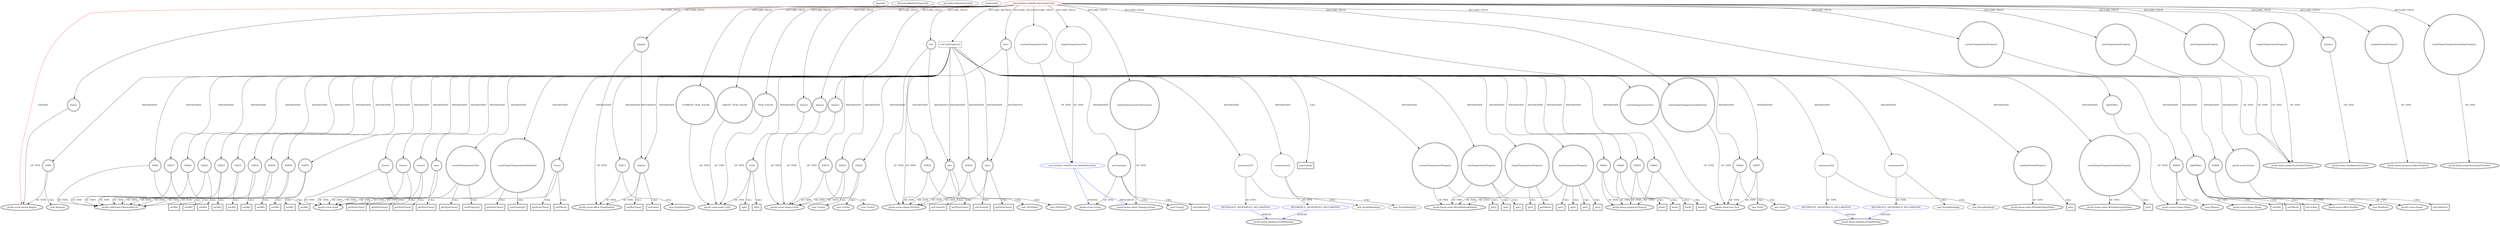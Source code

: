 digraph {
baseInfo[graphId=992,category="extension_graph",isAnonymous=false,possibleRelation=true]
frameworkRelatedTypesInfo[0="javafx.scene.layout.Region"]
possibleCollaborationsInfo[0="992~CLIENT_METHOD_DECLARATION-INSTANTIATION-~javafx.scene.layout.Region ~javafx.beans.binding.StringBinding ~false~true",1="992~CLIENT_METHOD_DECLARATION-INSTANTIATION-~javafx.scene.layout.Region ~javafx.beans.binding.DoubleBinding ~false~true",2="992~FIELD_DECLARATION-FIELD_DECLARATION-~javafx.scene.layout.Region ~javafx.scene.Group javafx.beans.value.ChangeListener ~false~false"]
locationInfo[projectName="MrLoNee-RadialFx",filePath="/MrLoNee-RadialFx/RadialFx-master/src/com/mrlonee/radialfx/thermostat/Nest.java",contextSignature="Nest",graphId="992"]
0[label="com.mrlonee.radialfx.thermostat.Nest",vertexType="ROOT_CLIENT_CLASS_DECLARATION",isFrameworkType=false,color=red]
1[label="javafx.scene.layout.Region",vertexType="FRAMEWORK_CLASS_TYPE",isFrameworkType=true,peripheries=2]
2[label="CURRENT_TICK_COLOR",vertexType="FIELD_DECLARATION",isFrameworkType=true,peripheries=2,shape=circle]
3[label="javafx.scene.paint.Color",vertexType="FRAMEWORK_CLASS_TYPE",isFrameworkType=true,peripheries=2]
4[label="TARGET_TICK_COLOR",vertexType="FIELD_DECLARATION",isFrameworkType=true,peripheries=2,shape=circle]
6[label="TICK_COLOR",vertexType="FIELD_DECLARATION",isFrameworkType=true,peripheries=2,shape=circle]
8[label="currentTemperatureProperty",vertexType="FIELD_DECLARATION",isFrameworkType=true,peripheries=2,shape=circle]
9[label="javafx.beans.property.DoubleProperty",vertexType="FRAMEWORK_CLASS_TYPE",isFrameworkType=true,peripheries=2]
10[label="currentTemperatureText",vertexType="FIELD_DECLARATION",isFrameworkType=true,peripheries=2,shape=circle]
11[label="javafx.scene.text.Text",vertexType="FRAMEWORK_CLASS_TYPE",isFrameworkType=true,peripheries=2]
12[label="currentTemperatureTick",vertexType="FIELD_DECLARATION",isFrameworkType=false,shape=circle]
13[label="com.mrlonee.radialfx.core.RadialMenuItem",vertexType="REFERENCE_CLIENT_CLASS_DECLARATION",isFrameworkType=false,color=blue]
14[label="javafx.scene.Group",vertexType="FRAMEWORK_CLASS_TYPE",isFrameworkType=true,peripheries=2]
15[label="javafx.beans.value.ChangeListener",vertexType="FRAMEWORK_INTERFACE_TYPE",isFrameworkType=true,peripheries=2]
16[label="frame",vertexType="FIELD_DECLARATION",isFrameworkType=true,peripheries=2,shape=circle]
18[label="frame1",vertexType="FIELD_DECLARATION",isFrameworkType=true,peripheries=2,shape=circle]
19[label="javafx.scene.shape.Circle",vertexType="FRAMEWORK_CLASS_TYPE",isFrameworkType=true,peripheries=2]
20[label="frame2",vertexType="FIELD_DECLARATION",isFrameworkType=true,peripheries=2,shape=circle]
22[label="frame3",vertexType="FIELD_DECLARATION",isFrameworkType=true,peripheries=2,shape=circle]
24[label="lightEffect",vertexType="FIELD_DECLARATION",isFrameworkType=true,peripheries=2,shape=circle]
25[label="javafx.scene.shape.Ellipse",vertexType="FRAMEWORK_CLASS_TYPE",isFrameworkType=true,peripheries=2]
26[label="line",vertexType="FIELD_DECLARATION",isFrameworkType=true,peripheries=2,shape=circle]
27[label="javafx.scene.shape.SVGPath",vertexType="FRAMEWORK_CLASS_TYPE",isFrameworkType=true,peripheries=2]
28[label="line1",vertexType="FIELD_DECLARATION",isFrameworkType=true,peripheries=2,shape=circle]
30[label="listener",vertexType="FIELD_DECLARATION",isFrameworkType=true,peripheries=2,shape=circle]
31[label="javafx.beans.InvalidationListener",vertexType="FRAMEWORK_INTERFACE_TYPE",isFrameworkType=true,peripheries=2]
32[label="maxTemperatureProperty",vertexType="FIELD_DECLARATION",isFrameworkType=true,peripheries=2,shape=circle]
34[label="minTemperatureProperty",vertexType="FIELD_DECLARATION",isFrameworkType=true,peripheries=2,shape=circle]
36[label="numberFormatProperty",vertexType="FIELD_DECLARATION",isFrameworkType=true,peripheries=2,shape=circle]
37[label="javafx.beans.property.ObjectProperty",vertexType="FRAMEWORK_CLASS_TYPE",isFrameworkType=true,peripheries=2]
38[label="reachTargetTemperatureDelayProperty",vertexType="FIELD_DECLARATION",isFrameworkType=true,peripheries=2,shape=circle]
39[label="javafx.beans.property.IntegerProperty",vertexType="FRAMEWORK_CLASS_TYPE",isFrameworkType=true,peripheries=2]
40[label="reachTargetTemperatureDelayText",vertexType="FIELD_DECLARATION",isFrameworkType=true,peripheries=2,shape=circle]
42[label="shadow",vertexType="FIELD_DECLARATION",isFrameworkType=true,peripheries=2,shape=circle]
43[label="javafx.scene.effect.DropShadow",vertexType="FRAMEWORK_CLASS_TYPE",isFrameworkType=true,peripheries=2]
44[label="targetTemperatureProperty",vertexType="FIELD_DECLARATION",isFrameworkType=true,peripheries=2,shape=circle]
46[label="targetTemperatureTick",vertexType="FIELD_DECLARATION",isFrameworkType=false,shape=circle]
48[label="targetTemperatureTickListener",vertexType="FIELD_DECLARATION",isFrameworkType=true,peripheries=2,shape=circle]
90[label="void initGraphcis()",vertexType="CLIENT_METHOD_DECLARATION",isFrameworkType=false,shape=box]
92[label="VAR8",vertexType="VARIABLE_EXPRESION",isFrameworkType=true,peripheries=2,shape=circle]
91[label="new Region()",vertexType="CONSTRUCTOR_CALL",isFrameworkType=true,peripheries=2]
94[label="VAR9",vertexType="VARIABLE_EXPRESION",isFrameworkType=true,peripheries=2,shape=circle]
96[label="javafx.collections.ObservableList",vertexType="FRAMEWORK_INTERFACE_TYPE",isFrameworkType=true,peripheries=2]
95[label="setAll()",vertexType="INSIDE_CALL",isFrameworkType=true,peripheries=2,shape=box]
97[label="frame",vertexType="VARIABLE_EXPRESION",isFrameworkType=true,peripheries=2,shape=circle]
99[label="javafx.scene.Node",vertexType="FRAMEWORK_CLASS_TYPE",isFrameworkType=true,peripheries=2]
98[label="getStyleClass()",vertexType="INSIDE_CALL",isFrameworkType=true,peripheries=2,shape=box]
101[label="VAR11",vertexType="VARIABLE_EXPRESION",isFrameworkType=true,peripheries=2,shape=circle]
100[label="new DropShadow()",vertexType="CONSTRUCTOR_CALL",isFrameworkType=true,peripheries=2]
103[label="shadow",vertexType="VARIABLE_EXPRESION",isFrameworkType=true,peripheries=2,shape=circle]
104[label="setBlurType()",vertexType="INSIDE_CALL",isFrameworkType=true,peripheries=2,shape=box]
107[label="setColor()",vertexType="INSIDE_CALL",isFrameworkType=true,peripheries=2,shape=box]
108[label="Color",vertexType="VARIABLE_EXPRESION",isFrameworkType=true,peripheries=2,shape=circle]
109[label="rgb()",vertexType="INSIDE_CALL",isFrameworkType=true,peripheries=2,shape=box]
112[label="setEffect()",vertexType="INSIDE_CALL",isFrameworkType=true,peripheries=2,shape=box]
114[label="VAR16",vertexType="VARIABLE_EXPRESION",isFrameworkType=true,peripheries=2,shape=circle]
113[label="new Circle()",vertexType="CONSTRUCTOR_CALL",isFrameworkType=true,peripheries=2]
116[label="VAR17",vertexType="VARIABLE_EXPRESION",isFrameworkType=true,peripheries=2,shape=circle]
117[label="setAll()",vertexType="INSIDE_CALL",isFrameworkType=true,peripheries=2,shape=box]
119[label="frame1",vertexType="VARIABLE_EXPRESION",isFrameworkType=true,peripheries=2,shape=circle]
120[label="getStyleClass()",vertexType="INSIDE_CALL",isFrameworkType=true,peripheries=2,shape=box]
123[label="VAR19",vertexType="VARIABLE_EXPRESION",isFrameworkType=true,peripheries=2,shape=circle]
122[label="new Circle()",vertexType="CONSTRUCTOR_CALL",isFrameworkType=true,peripheries=2]
125[label="VAR20",vertexType="VARIABLE_EXPRESION",isFrameworkType=true,peripheries=2,shape=circle]
126[label="setAll()",vertexType="INSIDE_CALL",isFrameworkType=true,peripheries=2,shape=box]
128[label="frame2",vertexType="VARIABLE_EXPRESION",isFrameworkType=true,peripheries=2,shape=circle]
129[label="getStyleClass()",vertexType="INSIDE_CALL",isFrameworkType=true,peripheries=2,shape=box]
132[label="VAR22",vertexType="VARIABLE_EXPRESION",isFrameworkType=true,peripheries=2,shape=circle]
131[label="new Circle()",vertexType="CONSTRUCTOR_CALL",isFrameworkType=true,peripheries=2]
134[label="VAR23",vertexType="VARIABLE_EXPRESION",isFrameworkType=true,peripheries=2,shape=circle]
135[label="setAll()",vertexType="INSIDE_CALL",isFrameworkType=true,peripheries=2,shape=box]
137[label="frame3",vertexType="VARIABLE_EXPRESION",isFrameworkType=true,peripheries=2,shape=circle]
138[label="getStyleClass()",vertexType="INSIDE_CALL",isFrameworkType=true,peripheries=2,shape=box]
141[label="VAR25",vertexType="VARIABLE_EXPRESION",isFrameworkType=true,peripheries=2,shape=circle]
140[label="new SVGPath()",vertexType="CONSTRUCTOR_CALL",isFrameworkType=true,peripheries=2]
143[label="line",vertexType="VARIABLE_EXPRESION",isFrameworkType=true,peripheries=2,shape=circle]
144[label="setContent()",vertexType="INSIDE_CALL",isFrameworkType=true,peripheries=2,shape=box]
146[label="VAR27",vertexType="VARIABLE_EXPRESION",isFrameworkType=true,peripheries=2,shape=circle]
147[label="setAll()",vertexType="INSIDE_CALL",isFrameworkType=true,peripheries=2,shape=box]
150[label="getStyleClass()",vertexType="INSIDE_CALL",isFrameworkType=true,peripheries=2,shape=box]
152[label="VAR29",vertexType="VARIABLE_EXPRESION",isFrameworkType=true,peripheries=2,shape=circle]
151[label="new SVGPath()",vertexType="CONSTRUCTOR_CALL",isFrameworkType=true,peripheries=2]
154[label="line1",vertexType="VARIABLE_EXPRESION",isFrameworkType=true,peripheries=2,shape=circle]
155[label="setContent()",vertexType="INSIDE_CALL",isFrameworkType=true,peripheries=2,shape=box]
157[label="VAR31",vertexType="VARIABLE_EXPRESION",isFrameworkType=true,peripheries=2,shape=circle]
158[label="setAll()",vertexType="INSIDE_CALL",isFrameworkType=true,peripheries=2,shape=box]
161[label="getStyleClass()",vertexType="INSIDE_CALL",isFrameworkType=true,peripheries=2,shape=box]
163[label="arcContainer",vertexType="VARIABLE_EXPRESION",isFrameworkType=true,peripheries=2,shape=circle]
162[label="new Group()",vertexType="CONSTRUCTOR_CALL",isFrameworkType=true,peripheries=2]
165[label="VAR34",vertexType="VARIABLE_EXPRESION",isFrameworkType=true,peripheries=2,shape=circle]
166[label="setAll()",vertexType="INSIDE_CALL",isFrameworkType=true,peripheries=2,shape=box]
168[label="item",vertexType="VARIABLE_EXPRESION",isFrameworkType=true,peripheries=2,shape=circle]
169[label="getStyleClass()",vertexType="INSIDE_CALL",isFrameworkType=true,peripheries=2,shape=box]
172[label="getChildren()",vertexType="INSIDE_CALL",isFrameworkType=true,peripheries=2,shape=box]
174[label="anonymous37",vertexType="VARIABLE_EXPRESION",isFrameworkType=false,shape=circle]
175[label="REFERENCE_ANONYMOUS_DECLARATION",vertexType="REFERENCE_ANONYMOUS_DECLARATION",isFrameworkType=false,color=blue]
176[label="javafx.beans.binding.DoubleBinding",vertexType="FRAMEWORK_CLASS_TYPE",isFrameworkType=true,peripheries=2]
173[label="new DoubleBinding()",vertexType="CONSTRUCTOR_CALL",isFrameworkType=false]
177[label="super.bind()",vertexType="SUPER_CALL",isFrameworkType=true,peripheries=2,shape=box]
178[label="maxTemperatureProperty",vertexType="VARIABLE_EXPRESION",isFrameworkType=true,peripheries=2,shape=circle]
180[label="javafx.beans.value.WritableDoubleValue",vertexType="FRAMEWORK_INTERFACE_TYPE",isFrameworkType=true,peripheries=2]
179[label="get()",vertexType="INSIDE_CALL",isFrameworkType=true,peripheries=2,shape=box]
181[label="currentTemperatureProperty",vertexType="VARIABLE_EXPRESION",isFrameworkType=true,peripheries=2,shape=circle]
182[label="get()",vertexType="INSIDE_CALL",isFrameworkType=true,peripheries=2,shape=box]
185[label="get()",vertexType="INSIDE_CALL",isFrameworkType=true,peripheries=2,shape=box]
186[label="minTemperatureProperty",vertexType="VARIABLE_EXPRESION",isFrameworkType=true,peripheries=2,shape=circle]
187[label="get()",vertexType="INSIDE_CALL",isFrameworkType=true,peripheries=2,shape=box]
189[label="VAR42",vertexType="VARIABLE_EXPRESION",isFrameworkType=true,peripheries=2,shape=circle]
191[label="javafx.beans.property.Property",vertexType="FRAMEWORK_INTERFACE_TYPE",isFrameworkType=true,peripheries=2]
190[label="bind()",vertexType="INSIDE_CALL",isFrameworkType=true,peripheries=2,shape=box]
193[label="anonymous43",vertexType="VARIABLE_EXPRESION",isFrameworkType=false,shape=circle]
194[label="REFERENCE_ANONYMOUS_DECLARATION",vertexType="REFERENCE_ANONYMOUS_DECLARATION",isFrameworkType=false,color=blue]
192[label="new DoubleBinding()",vertexType="CONSTRUCTOR_CALL",isFrameworkType=false]
198[label="get()",vertexType="INSIDE_CALL",isFrameworkType=true,peripheries=2,shape=box]
199[label="targetTemperatureProperty",vertexType="VARIABLE_EXPRESION",isFrameworkType=true,peripheries=2,shape=circle]
200[label="get()",vertexType="INSIDE_CALL",isFrameworkType=true,peripheries=2,shape=box]
203[label="get()",vertexType="INSIDE_CALL",isFrameworkType=true,peripheries=2,shape=box]
205[label="get()",vertexType="INSIDE_CALL",isFrameworkType=true,peripheries=2,shape=box]
206[label="VAR48",vertexType="VARIABLE_EXPRESION",isFrameworkType=true,peripheries=2,shape=circle]
207[label="bind()",vertexType="INSIDE_CALL",isFrameworkType=true,peripheries=2,shape=box]
210[label="VAR49",vertexType="VARIABLE_EXPRESION",isFrameworkType=true,peripheries=2,shape=circle]
209[label="new Text()",vertexType="CONSTRUCTOR_CALL",isFrameworkType=true,peripheries=2]
212[label="VAR50",vertexType="VARIABLE_EXPRESION",isFrameworkType=true,peripheries=2,shape=circle]
213[label="setAll()",vertexType="INSIDE_CALL",isFrameworkType=true,peripheries=2,shape=box]
215[label="currentTemperatureText",vertexType="VARIABLE_EXPRESION",isFrameworkType=true,peripheries=2,shape=circle]
216[label="getStyleClass()",vertexType="INSIDE_CALL",isFrameworkType=true,peripheries=2,shape=box]
219[label="anonymous52",vertexType="VARIABLE_EXPRESION",isFrameworkType=false,shape=circle]
220[label="REFERENCE_ANONYMOUS_DECLARATION",vertexType="REFERENCE_ANONYMOUS_DECLARATION",isFrameworkType=false,color=blue]
221[label="javafx.beans.binding.StringBinding",vertexType="FRAMEWORK_CLASS_TYPE",isFrameworkType=true,peripheries=2]
218[label="new StringBinding()",vertexType="CONSTRUCTOR_CALL",isFrameworkType=false]
223[label="numberFormatProperty",vertexType="VARIABLE_EXPRESION",isFrameworkType=true,peripheries=2,shape=circle]
225[label="javafx.beans.value.WritableObjectValue",vertexType="FRAMEWORK_INTERFACE_TYPE",isFrameworkType=true,peripheries=2]
224[label="get()",vertexType="INSIDE_CALL",isFrameworkType=true,peripheries=2,shape=box]
227[label="getValue()",vertexType="INSIDE_CALL",isFrameworkType=true,peripheries=2,shape=box]
228[label="VAR55",vertexType="VARIABLE_EXPRESION",isFrameworkType=true,peripheries=2,shape=circle]
229[label="bind()",vertexType="INSIDE_CALL",isFrameworkType=true,peripheries=2,shape=box]
232[label="textProperty()",vertexType="INSIDE_CALL",isFrameworkType=true,peripheries=2,shape=box]
234[label="VAR57",vertexType="VARIABLE_EXPRESION",isFrameworkType=true,peripheries=2,shape=circle]
233[label="new Text()",vertexType="CONSTRUCTOR_CALL",isFrameworkType=true,peripheries=2]
236[label="VAR58",vertexType="VARIABLE_EXPRESION",isFrameworkType=true,peripheries=2,shape=circle]
237[label="setAll()",vertexType="INSIDE_CALL",isFrameworkType=true,peripheries=2,shape=box]
239[label="reachTargetTemperatureDelayText",vertexType="VARIABLE_EXPRESION",isFrameworkType=true,peripheries=2,shape=circle]
240[label="getStyleClass()",vertexType="INSIDE_CALL",isFrameworkType=true,peripheries=2,shape=box]
243[label="anonymous60",vertexType="VARIABLE_EXPRESION",isFrameworkType=false,shape=circle]
244[label="REFERENCE_ANONYMOUS_DECLARATION",vertexType="REFERENCE_ANONYMOUS_DECLARATION",isFrameworkType=false,color=blue]
242[label="new StringBinding()",vertexType="CONSTRUCTOR_CALL",isFrameworkType=false]
247[label="reachTargetTemperatureDelayProperty",vertexType="VARIABLE_EXPRESION",isFrameworkType=true,peripheries=2,shape=circle]
249[label="javafx.beans.value.WritableIntegerValue",vertexType="FRAMEWORK_INTERFACE_TYPE",isFrameworkType=true,peripheries=2]
248[label="get()",vertexType="INSIDE_CALL",isFrameworkType=true,peripheries=2,shape=box]
250[label="VAR62",vertexType="VARIABLE_EXPRESION",isFrameworkType=true,peripheries=2,shape=circle]
251[label="bind()",vertexType="INSIDE_CALL",isFrameworkType=true,peripheries=2,shape=box]
254[label="textProperty()",vertexType="INSIDE_CALL",isFrameworkType=true,peripheries=2,shape=box]
256[label="VAR64",vertexType="VARIABLE_EXPRESION",isFrameworkType=true,peripheries=2,shape=circle]
255[label="new Ellipse()",vertexType="CONSTRUCTOR_CALL",isFrameworkType=true,peripheries=2]
258[label="lightEffect",vertexType="VARIABLE_EXPRESION",isFrameworkType=true,peripheries=2,shape=circle]
260[label="javafx.scene.shape.Shape",vertexType="FRAMEWORK_CLASS_TYPE",isFrameworkType=true,peripheries=2]
259[label="setFill()",vertexType="INSIDE_CALL",isFrameworkType=true,peripheries=2,shape=box]
262[label="rgb()",vertexType="INSIDE_CALL",isFrameworkType=true,peripheries=2,shape=box]
264[label="setEffect()",vertexType="INSIDE_CALL",isFrameworkType=true,peripheries=2,shape=box]
266[label="VAR68",vertexType="VARIABLE_EXPRESION",isFrameworkType=true,peripheries=2,shape=circle]
267[label="javafx.scene.effect.BoxBlur",vertexType="FRAMEWORK_CLASS_TYPE",isFrameworkType=true,peripheries=2]
265[label="new BoxBlur()",vertexType="CONSTRUCTOR_CALL",isFrameworkType=true,peripheries=2]
269[label="setCache()",vertexType="INSIDE_CALL",isFrameworkType=true,peripheries=2,shape=box]
270[label="VAR70",vertexType="VARIABLE_EXPRESION",isFrameworkType=true,peripheries=2,shape=circle]
271[label="setAll()",vertexType="INSIDE_CALL",isFrameworkType=true,peripheries=2,shape=box]
273[label="_:javafx.scene.Parent",vertexType="VARIABLE_EXPRESION",isFrameworkType=true,peripheries=2,shape=circle]
275[label="javafx.scene.Parent",vertexType="FRAMEWORK_CLASS_TYPE",isFrameworkType=true,peripheries=2]
274[label="getChildren()",vertexType="INSIDE_CALL",isFrameworkType=true,peripheries=2,shape=box]
0->1[label="EXTEND",color=red]
0->2[label="DECLARE_FIELD"]
2->3[label="OF_TYPE"]
0->4[label="DECLARE_FIELD"]
4->3[label="OF_TYPE"]
0->6[label="DECLARE_FIELD"]
6->3[label="OF_TYPE"]
0->8[label="DECLARE_FIELD"]
8->9[label="OF_TYPE"]
0->10[label="DECLARE_FIELD"]
10->11[label="OF_TYPE"]
0->12[label="DECLARE_FIELD"]
13->14[label="EXTEND",color=blue]
13->15[label="IMPLEMENT",color=blue]
12->13[label="OF_TYPE"]
0->16[label="DECLARE_FIELD"]
16->1[label="OF_TYPE"]
0->18[label="DECLARE_FIELD"]
18->19[label="OF_TYPE"]
0->20[label="DECLARE_FIELD"]
20->19[label="OF_TYPE"]
0->22[label="DECLARE_FIELD"]
22->19[label="OF_TYPE"]
0->24[label="DECLARE_FIELD"]
24->25[label="OF_TYPE"]
0->26[label="DECLARE_FIELD"]
26->27[label="OF_TYPE"]
0->28[label="DECLARE_FIELD"]
28->27[label="OF_TYPE"]
0->30[label="DECLARE_FIELD"]
30->31[label="OF_TYPE"]
0->32[label="DECLARE_FIELD"]
32->9[label="OF_TYPE"]
0->34[label="DECLARE_FIELD"]
34->9[label="OF_TYPE"]
0->36[label="DECLARE_FIELD"]
36->37[label="OF_TYPE"]
0->38[label="DECLARE_FIELD"]
38->39[label="OF_TYPE"]
0->40[label="DECLARE_FIELD"]
40->11[label="OF_TYPE"]
0->42[label="DECLARE_FIELD"]
42->43[label="OF_TYPE"]
0->44[label="DECLARE_FIELD"]
44->9[label="OF_TYPE"]
0->46[label="DECLARE_FIELD"]
46->13[label="OF_TYPE"]
0->48[label="DECLARE_FIELD"]
48->15[label="OF_TYPE"]
0->90[label="DECLARE_METHOD"]
90->92[label="INSTANTIATE"]
92->1[label="OF_TYPE"]
92->91[label="CALL"]
90->94[label="INSTANTIATE"]
94->96[label="OF_TYPE"]
94->95[label="CALL"]
90->97[label="INSTANTIATE"]
97->99[label="OF_TYPE"]
97->98[label="CALL"]
90->101[label="INSTANTIATE"]
101->43[label="OF_TYPE"]
101->100[label="CALL"]
90->103[label="INSTANTIATE"]
42->103[label="REFERENCE"]
103->43[label="OF_TYPE"]
103->104[label="CALL"]
103->107[label="CALL"]
90->108[label="INSTANTIATE"]
108->3[label="OF_TYPE"]
108->109[label="CALL"]
97->112[label="CALL"]
90->114[label="INSTANTIATE"]
114->19[label="OF_TYPE"]
114->113[label="CALL"]
90->116[label="INSTANTIATE"]
116->96[label="OF_TYPE"]
116->117[label="CALL"]
90->119[label="INSTANTIATE"]
119->99[label="OF_TYPE"]
119->120[label="CALL"]
90->123[label="INSTANTIATE"]
123->19[label="OF_TYPE"]
123->122[label="CALL"]
90->125[label="INSTANTIATE"]
125->96[label="OF_TYPE"]
125->126[label="CALL"]
90->128[label="INSTANTIATE"]
128->99[label="OF_TYPE"]
128->129[label="CALL"]
90->132[label="INSTANTIATE"]
132->19[label="OF_TYPE"]
132->131[label="CALL"]
90->134[label="INSTANTIATE"]
134->96[label="OF_TYPE"]
134->135[label="CALL"]
90->137[label="INSTANTIATE"]
137->99[label="OF_TYPE"]
137->138[label="CALL"]
90->141[label="INSTANTIATE"]
141->27[label="OF_TYPE"]
141->140[label="CALL"]
90->143[label="INSTANTIATE"]
26->143[label="REFERENCE"]
143->27[label="OF_TYPE"]
143->144[label="CALL"]
90->146[label="INSTANTIATE"]
146->96[label="OF_TYPE"]
146->147[label="CALL"]
143->150[label="CALL"]
90->152[label="INSTANTIATE"]
152->27[label="OF_TYPE"]
152->151[label="CALL"]
90->154[label="INSTANTIATE"]
28->154[label="REFERENCE"]
154->27[label="OF_TYPE"]
154->155[label="CALL"]
90->157[label="INSTANTIATE"]
157->96[label="OF_TYPE"]
157->158[label="CALL"]
154->161[label="CALL"]
90->163[label="INSTANTIATE"]
163->14[label="OF_TYPE"]
163->162[label="CALL"]
90->165[label="INSTANTIATE"]
165->96[label="OF_TYPE"]
165->166[label="CALL"]
90->168[label="INSTANTIATE"]
168->99[label="OF_TYPE"]
168->169[label="CALL"]
163->172[label="CALL"]
90->174[label="INSTANTIATE"]
175->176[label="EXTEND",color=blue]
174->175[label="OF_TYPE"]
174->173[label="CALL"]
90->177[label="CALL"]
90->178[label="INSTANTIATE"]
178->180[label="OF_TYPE"]
178->179[label="CALL"]
90->181[label="INSTANTIATE"]
181->180[label="OF_TYPE"]
181->182[label="CALL"]
178->185[label="CALL"]
90->186[label="INSTANTIATE"]
186->180[label="OF_TYPE"]
186->187[label="CALL"]
90->189[label="INSTANTIATE"]
189->191[label="OF_TYPE"]
189->190[label="CALL"]
90->193[label="INSTANTIATE"]
194->176[label="EXTEND",color=blue]
193->194[label="OF_TYPE"]
193->192[label="CALL"]
178->198[label="CALL"]
90->199[label="INSTANTIATE"]
199->180[label="OF_TYPE"]
199->200[label="CALL"]
178->203[label="CALL"]
186->205[label="CALL"]
90->206[label="INSTANTIATE"]
206->191[label="OF_TYPE"]
206->207[label="CALL"]
90->210[label="INSTANTIATE"]
210->11[label="OF_TYPE"]
210->209[label="CALL"]
90->212[label="INSTANTIATE"]
212->96[label="OF_TYPE"]
212->213[label="CALL"]
90->215[label="INSTANTIATE"]
215->99[label="OF_TYPE"]
215->216[label="CALL"]
90->219[label="INSTANTIATE"]
220->221[label="EXTEND",color=blue]
219->220[label="OF_TYPE"]
219->218[label="CALL"]
90->223[label="INSTANTIATE"]
223->225[label="OF_TYPE"]
223->224[label="CALL"]
199->227[label="CALL"]
90->228[label="INSTANTIATE"]
228->191[label="OF_TYPE"]
228->229[label="CALL"]
215->232[label="CALL"]
90->234[label="INSTANTIATE"]
234->11[label="OF_TYPE"]
234->233[label="CALL"]
90->236[label="INSTANTIATE"]
236->96[label="OF_TYPE"]
236->237[label="CALL"]
90->239[label="INSTANTIATE"]
239->99[label="OF_TYPE"]
239->240[label="CALL"]
90->243[label="INSTANTIATE"]
244->221[label="EXTEND",color=blue]
243->244[label="OF_TYPE"]
243->242[label="CALL"]
90->247[label="INSTANTIATE"]
247->249[label="OF_TYPE"]
247->248[label="CALL"]
90->250[label="INSTANTIATE"]
250->191[label="OF_TYPE"]
250->251[label="CALL"]
239->254[label="CALL"]
90->256[label="INSTANTIATE"]
256->25[label="OF_TYPE"]
256->255[label="CALL"]
90->258[label="INSTANTIATE"]
258->260[label="OF_TYPE"]
258->259[label="CALL"]
108->262[label="CALL"]
258->264[label="CALL"]
90->266[label="INSTANTIATE"]
266->267[label="OF_TYPE"]
266->265[label="CALL"]
258->269[label="CALL"]
90->270[label="INSTANTIATE"]
270->96[label="OF_TYPE"]
270->271[label="CALL"]
90->273[label="INSTANTIATE"]
273->275[label="OF_TYPE"]
273->274[label="CALL"]
}
